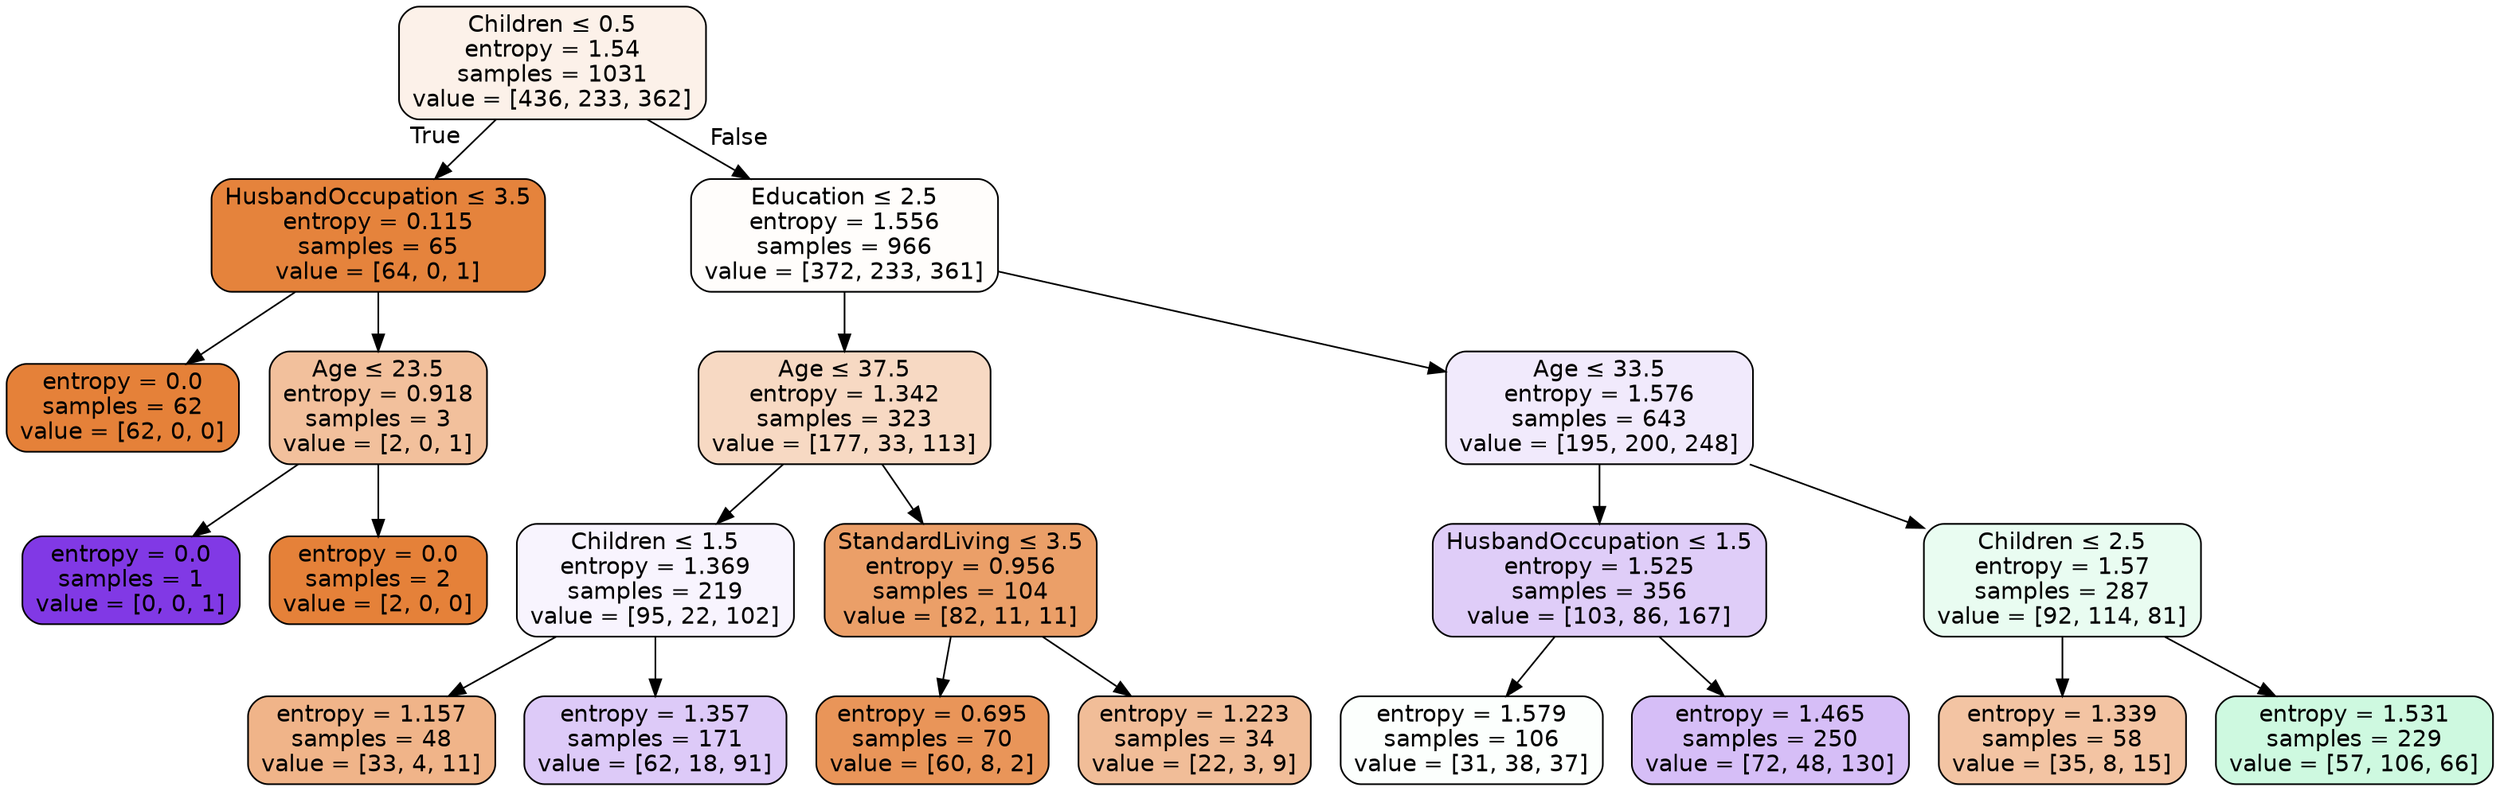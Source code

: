 digraph Tree {
node [shape=box, style="filled, rounded", color="black", fontname=helvetica] ;
edge [fontname=helvetica] ;
0 [label=<Children &le; 0.5<br/>entropy = 1.54<br/>samples = 1031<br/>value = [436, 233, 362]>, fillcolor="#fcf1e9"] ;
1 [label=<HusbandOccupation &le; 3.5<br/>entropy = 0.115<br/>samples = 65<br/>value = [64, 0, 1]>, fillcolor="#e5833c"] ;
0 -> 1 [labeldistance=2.5, labelangle=45, headlabel="True"] ;
2 [label=<entropy = 0.0<br/>samples = 62<br/>value = [62, 0, 0]>, fillcolor="#e58139"] ;
1 -> 2 ;
3 [label=<Age &le; 23.5<br/>entropy = 0.918<br/>samples = 3<br/>value = [2, 0, 1]>, fillcolor="#f2c09c"] ;
1 -> 3 ;
4 [label=<entropy = 0.0<br/>samples = 1<br/>value = [0, 0, 1]>, fillcolor="#8139e5"] ;
3 -> 4 ;
5 [label=<entropy = 0.0<br/>samples = 2<br/>value = [2, 0, 0]>, fillcolor="#e58139"] ;
3 -> 5 ;
6 [label=<Education &le; 2.5<br/>entropy = 1.556<br/>samples = 966<br/>value = [372, 233, 361]>, fillcolor="#fffdfb"] ;
0 -> 6 [labeldistance=2.5, labelangle=-45, headlabel="False"] ;
7 [label=<Age &le; 37.5<br/>entropy = 1.342<br/>samples = 323<br/>value = [177, 33, 113]>, fillcolor="#f7d9c3"] ;
6 -> 7 ;
8 [label=<Children &le; 1.5<br/>entropy = 1.369<br/>samples = 219<br/>value = [95, 22, 102]>, fillcolor="#f8f4fe"] ;
7 -> 8 ;
9 [label=<entropy = 1.157<br/>samples = 48<br/>value = [33, 4, 11]>, fillcolor="#f0b489"] ;
8 -> 9 ;
10 [label=<entropy = 1.357<br/>samples = 171<br/>value = [62, 18, 91]>, fillcolor="#ddcaf8"] ;
8 -> 10 ;
11 [label=<StandardLiving &le; 3.5<br/>entropy = 0.956<br/>samples = 104<br/>value = [82, 11, 11]>, fillcolor="#eb9f68"] ;
7 -> 11 ;
12 [label=<entropy = 0.695<br/>samples = 70<br/>value = [60, 8, 2]>, fillcolor="#e99559"] ;
11 -> 12 ;
13 [label=<entropy = 1.223<br/>samples = 34<br/>value = [22, 3, 9]>, fillcolor="#f1bd98"] ;
11 -> 13 ;
14 [label=<Age &le; 33.5<br/>entropy = 1.576<br/>samples = 643<br/>value = [195, 200, 248]>, fillcolor="#f1eafc"] ;
6 -> 14 ;
15 [label=<HusbandOccupation &le; 1.5<br/>entropy = 1.525<br/>samples = 356<br/>value = [103, 86, 167]>, fillcolor="#dfcdf8"] ;
14 -> 15 ;
16 [label=<entropy = 1.579<br/>samples = 106<br/>value = [31, 38, 37]>, fillcolor="#fcfffd"] ;
15 -> 16 ;
17 [label=<entropy = 1.465<br/>samples = 250<br/>value = [72, 48, 130]>, fillcolor="#d6bef7"] ;
15 -> 17 ;
18 [label=<Children &le; 2.5<br/>entropy = 1.57<br/>samples = 287<br/>value = [92, 114, 81]>, fillcolor="#e9fcf1"] ;
14 -> 18 ;
19 [label=<entropy = 1.339<br/>samples = 58<br/>value = [35, 8, 15]>, fillcolor="#f3c4a3"] ;
18 -> 19 ;
20 [label=<entropy = 1.531<br/>samples = 229<br/>value = [57, 106, 66]>, fillcolor="#cef9e0"] ;
18 -> 20 ;
}